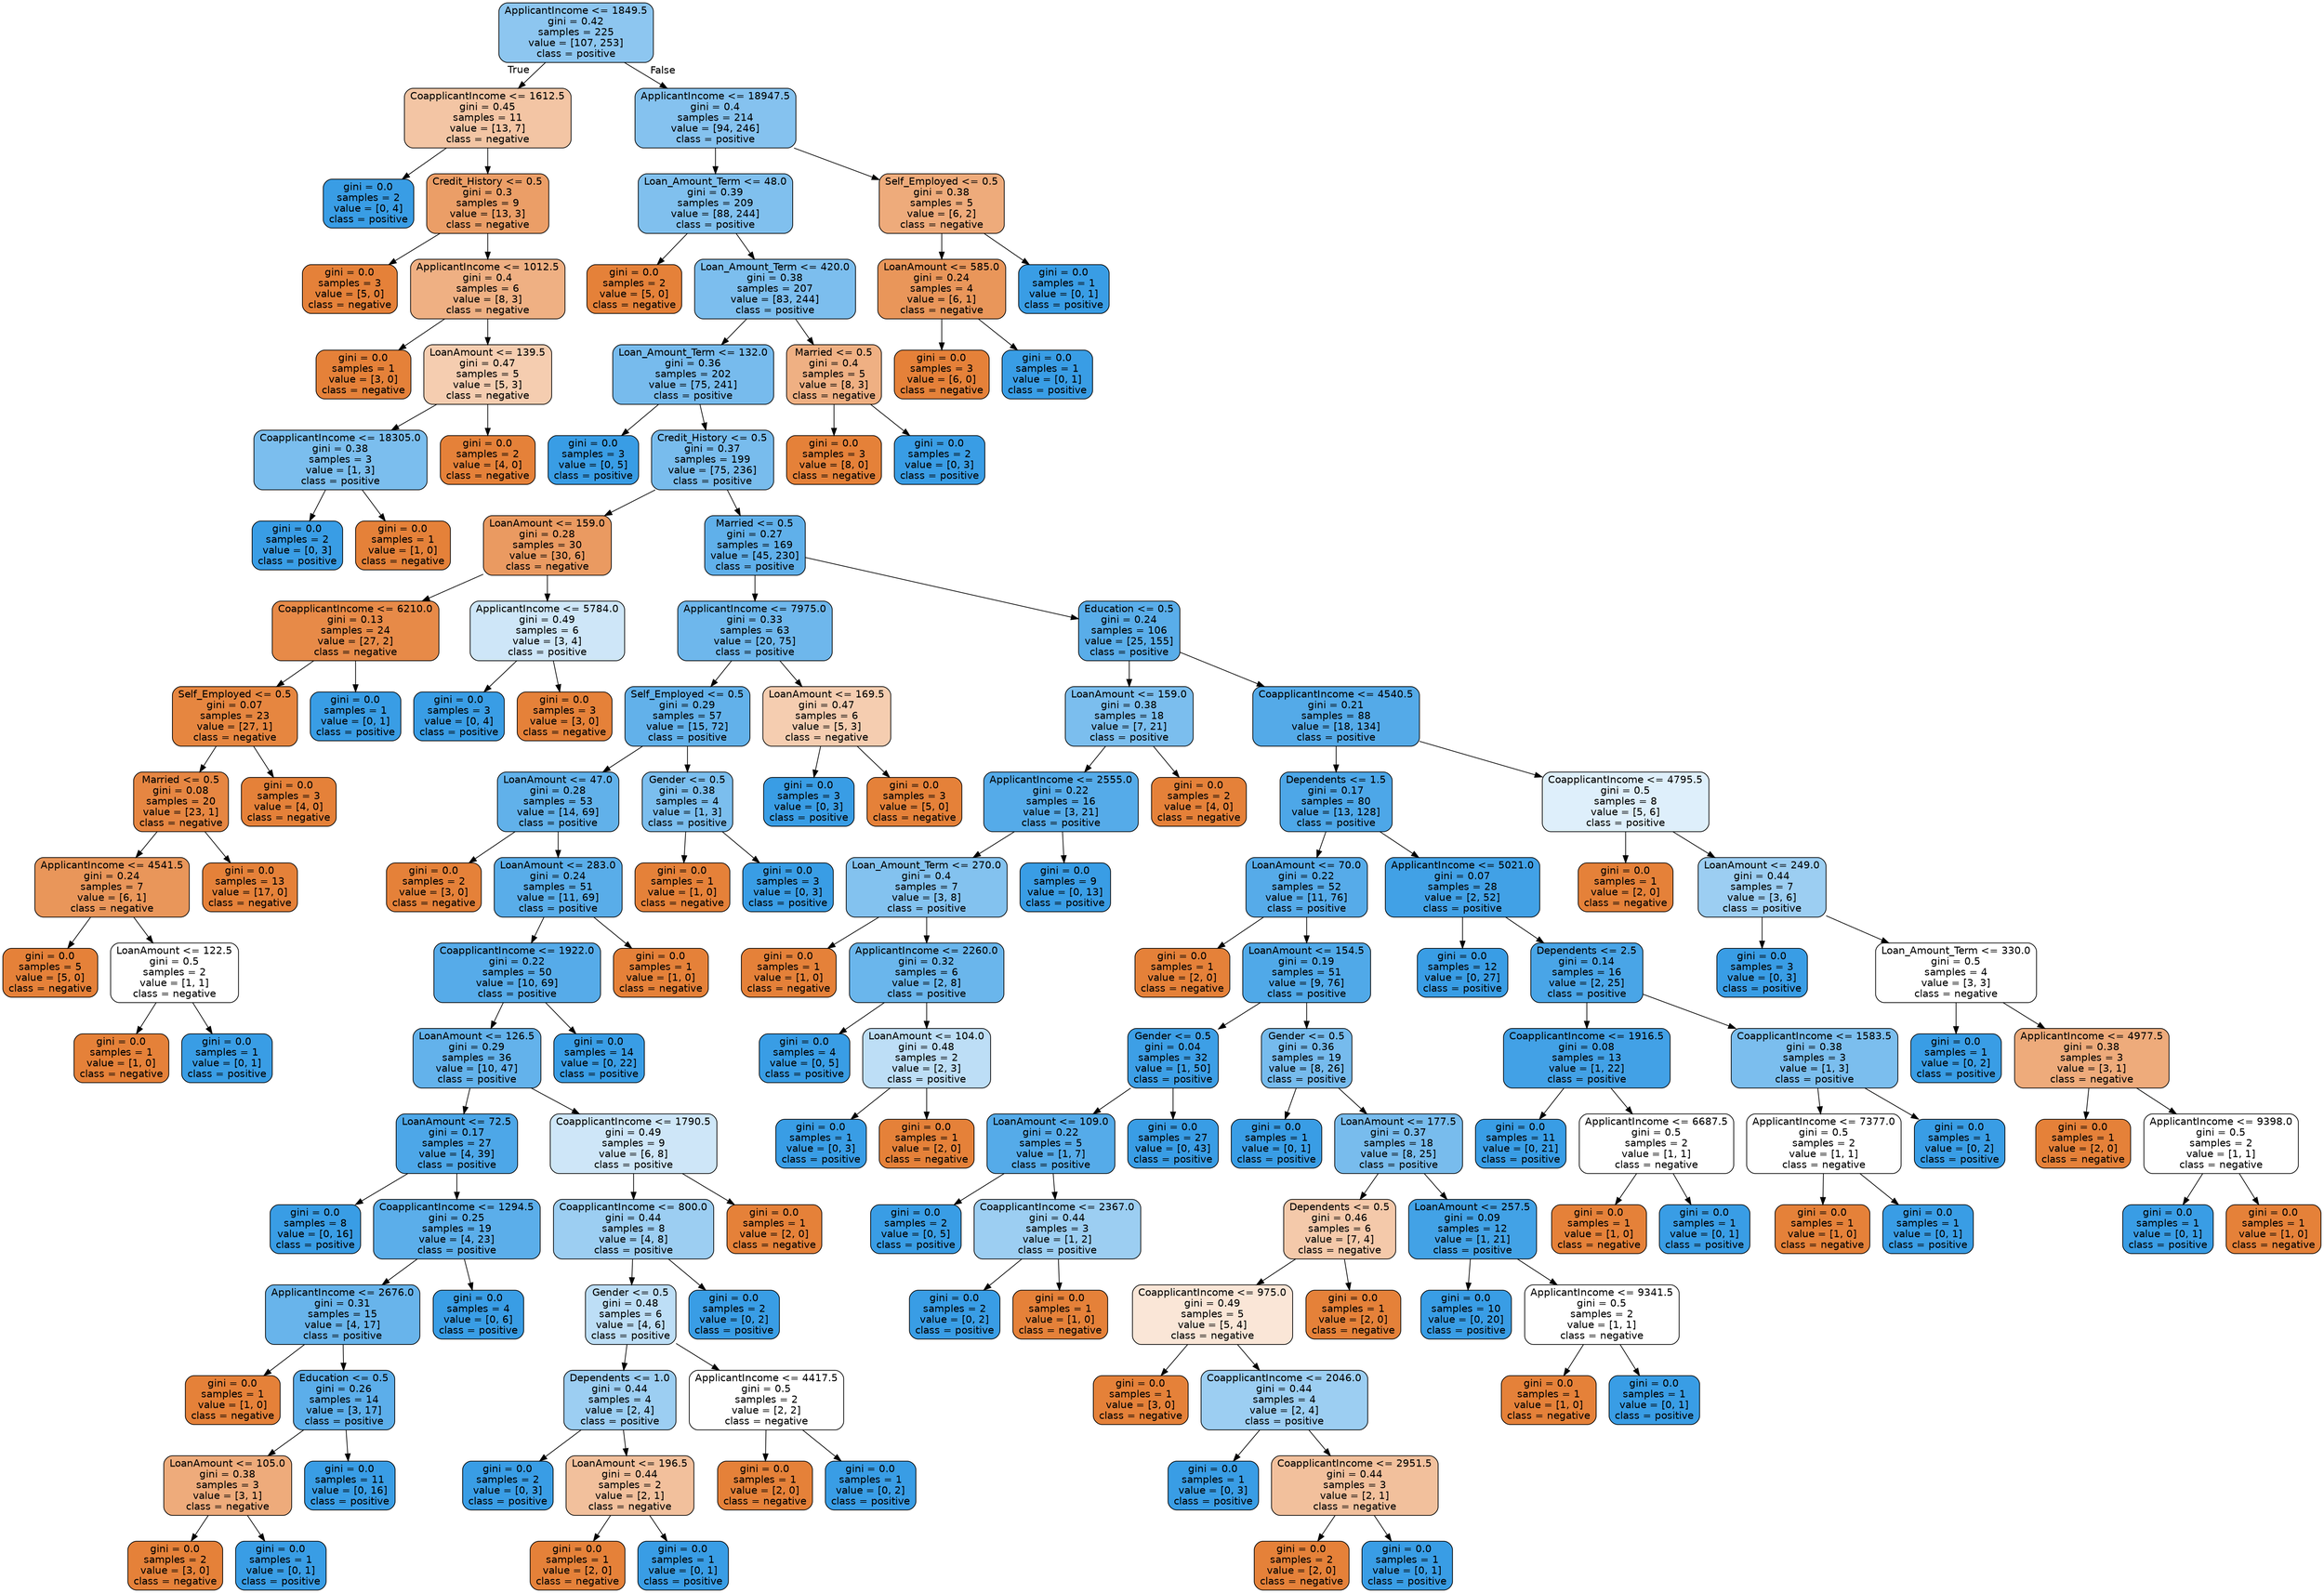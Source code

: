 digraph Tree {
node [shape=box, style="filled, rounded", color="black", fontname=helvetica] ;
edge [fontname=helvetica] ;
0 [label="ApplicantIncome <= 1849.5\ngini = 0.42\nsamples = 225\nvalue = [107, 253]\nclass = positive", fillcolor="#8dc6f0"] ;
1 [label="CoapplicantIncome <= 1612.5\ngini = 0.45\nsamples = 11\nvalue = [13, 7]\nclass = negative", fillcolor="#f3c5a4"] ;
0 -> 1 [labeldistance=2.5, labelangle=45, headlabel="True"] ;
2 [label="gini = 0.0\nsamples = 2\nvalue = [0, 4]\nclass = positive", fillcolor="#399de5"] ;
1 -> 2 ;
3 [label="Credit_History <= 0.5\ngini = 0.3\nsamples = 9\nvalue = [13, 3]\nclass = negative", fillcolor="#eb9e67"] ;
1 -> 3 ;
4 [label="gini = 0.0\nsamples = 3\nvalue = [5, 0]\nclass = negative", fillcolor="#e58139"] ;
3 -> 4 ;
5 [label="ApplicantIncome <= 1012.5\ngini = 0.4\nsamples = 6\nvalue = [8, 3]\nclass = negative", fillcolor="#efb083"] ;
3 -> 5 ;
6 [label="gini = 0.0\nsamples = 1\nvalue = [3, 0]\nclass = negative", fillcolor="#e58139"] ;
5 -> 6 ;
7 [label="LoanAmount <= 139.5\ngini = 0.47\nsamples = 5\nvalue = [5, 3]\nclass = negative", fillcolor="#f5cdb0"] ;
5 -> 7 ;
8 [label="CoapplicantIncome <= 18305.0\ngini = 0.38\nsamples = 3\nvalue = [1, 3]\nclass = positive", fillcolor="#7bbeee"] ;
7 -> 8 ;
9 [label="gini = 0.0\nsamples = 2\nvalue = [0, 3]\nclass = positive", fillcolor="#399de5"] ;
8 -> 9 ;
10 [label="gini = 0.0\nsamples = 1\nvalue = [1, 0]\nclass = negative", fillcolor="#e58139"] ;
8 -> 10 ;
11 [label="gini = 0.0\nsamples = 2\nvalue = [4, 0]\nclass = negative", fillcolor="#e58139"] ;
7 -> 11 ;
12 [label="ApplicantIncome <= 18947.5\ngini = 0.4\nsamples = 214\nvalue = [94, 246]\nclass = positive", fillcolor="#85c2ef"] ;
0 -> 12 [labeldistance=2.5, labelangle=-45, headlabel="False"] ;
13 [label="Loan_Amount_Term <= 48.0\ngini = 0.39\nsamples = 209\nvalue = [88, 244]\nclass = positive", fillcolor="#80c0ee"] ;
12 -> 13 ;
14 [label="gini = 0.0\nsamples = 2\nvalue = [5, 0]\nclass = negative", fillcolor="#e58139"] ;
13 -> 14 ;
15 [label="Loan_Amount_Term <= 420.0\ngini = 0.38\nsamples = 207\nvalue = [83, 244]\nclass = positive", fillcolor="#7cbeee"] ;
13 -> 15 ;
16 [label="Loan_Amount_Term <= 132.0\ngini = 0.36\nsamples = 202\nvalue = [75, 241]\nclass = positive", fillcolor="#77bbed"] ;
15 -> 16 ;
17 [label="gini = 0.0\nsamples = 3\nvalue = [0, 5]\nclass = positive", fillcolor="#399de5"] ;
16 -> 17 ;
18 [label="Credit_History <= 0.5\ngini = 0.37\nsamples = 199\nvalue = [75, 236]\nclass = positive", fillcolor="#78bced"] ;
16 -> 18 ;
19 [label="LoanAmount <= 159.0\ngini = 0.28\nsamples = 30\nvalue = [30, 6]\nclass = negative", fillcolor="#ea9a61"] ;
18 -> 19 ;
20 [label="CoapplicantIncome <= 6210.0\ngini = 0.13\nsamples = 24\nvalue = [27, 2]\nclass = negative", fillcolor="#e78a48"] ;
19 -> 20 ;
21 [label="Self_Employed <= 0.5\ngini = 0.07\nsamples = 23\nvalue = [27, 1]\nclass = negative", fillcolor="#e68640"] ;
20 -> 21 ;
22 [label="Married <= 0.5\ngini = 0.08\nsamples = 20\nvalue = [23, 1]\nclass = negative", fillcolor="#e68642"] ;
21 -> 22 ;
23 [label="ApplicantIncome <= 4541.5\ngini = 0.24\nsamples = 7\nvalue = [6, 1]\nclass = negative", fillcolor="#e9965a"] ;
22 -> 23 ;
24 [label="gini = 0.0\nsamples = 5\nvalue = [5, 0]\nclass = negative", fillcolor="#e58139"] ;
23 -> 24 ;
25 [label="LoanAmount <= 122.5\ngini = 0.5\nsamples = 2\nvalue = [1, 1]\nclass = negative", fillcolor="#ffffff"] ;
23 -> 25 ;
26 [label="gini = 0.0\nsamples = 1\nvalue = [1, 0]\nclass = negative", fillcolor="#e58139"] ;
25 -> 26 ;
27 [label="gini = 0.0\nsamples = 1\nvalue = [0, 1]\nclass = positive", fillcolor="#399de5"] ;
25 -> 27 ;
28 [label="gini = 0.0\nsamples = 13\nvalue = [17, 0]\nclass = negative", fillcolor="#e58139"] ;
22 -> 28 ;
29 [label="gini = 0.0\nsamples = 3\nvalue = [4, 0]\nclass = negative", fillcolor="#e58139"] ;
21 -> 29 ;
30 [label="gini = 0.0\nsamples = 1\nvalue = [0, 1]\nclass = positive", fillcolor="#399de5"] ;
20 -> 30 ;
31 [label="ApplicantIncome <= 5784.0\ngini = 0.49\nsamples = 6\nvalue = [3, 4]\nclass = positive", fillcolor="#cee6f8"] ;
19 -> 31 ;
32 [label="gini = 0.0\nsamples = 3\nvalue = [0, 4]\nclass = positive", fillcolor="#399de5"] ;
31 -> 32 ;
33 [label="gini = 0.0\nsamples = 3\nvalue = [3, 0]\nclass = negative", fillcolor="#e58139"] ;
31 -> 33 ;
34 [label="Married <= 0.5\ngini = 0.27\nsamples = 169\nvalue = [45, 230]\nclass = positive", fillcolor="#60b0ea"] ;
18 -> 34 ;
35 [label="ApplicantIncome <= 7975.0\ngini = 0.33\nsamples = 63\nvalue = [20, 75]\nclass = positive", fillcolor="#6eb7ec"] ;
34 -> 35 ;
36 [label="Self_Employed <= 0.5\ngini = 0.29\nsamples = 57\nvalue = [15, 72]\nclass = positive", fillcolor="#62b1ea"] ;
35 -> 36 ;
37 [label="LoanAmount <= 47.0\ngini = 0.28\nsamples = 53\nvalue = [14, 69]\nclass = positive", fillcolor="#61b1ea"] ;
36 -> 37 ;
38 [label="gini = 0.0\nsamples = 2\nvalue = [3, 0]\nclass = negative", fillcolor="#e58139"] ;
37 -> 38 ;
39 [label="LoanAmount <= 283.0\ngini = 0.24\nsamples = 51\nvalue = [11, 69]\nclass = positive", fillcolor="#59ade9"] ;
37 -> 39 ;
40 [label="CoapplicantIncome <= 1922.0\ngini = 0.22\nsamples = 50\nvalue = [10, 69]\nclass = positive", fillcolor="#56abe9"] ;
39 -> 40 ;
41 [label="LoanAmount <= 126.5\ngini = 0.29\nsamples = 36\nvalue = [10, 47]\nclass = positive", fillcolor="#63b2eb"] ;
40 -> 41 ;
42 [label="LoanAmount <= 72.5\ngini = 0.17\nsamples = 27\nvalue = [4, 39]\nclass = positive", fillcolor="#4da7e8"] ;
41 -> 42 ;
43 [label="gini = 0.0\nsamples = 8\nvalue = [0, 16]\nclass = positive", fillcolor="#399de5"] ;
42 -> 43 ;
44 [label="CoapplicantIncome <= 1294.5\ngini = 0.25\nsamples = 19\nvalue = [4, 23]\nclass = positive", fillcolor="#5baeea"] ;
42 -> 44 ;
45 [label="ApplicantIncome <= 2676.0\ngini = 0.31\nsamples = 15\nvalue = [4, 17]\nclass = positive", fillcolor="#68b4eb"] ;
44 -> 45 ;
46 [label="gini = 0.0\nsamples = 1\nvalue = [1, 0]\nclass = negative", fillcolor="#e58139"] ;
45 -> 46 ;
47 [label="Education <= 0.5\ngini = 0.26\nsamples = 14\nvalue = [3, 17]\nclass = positive", fillcolor="#5caeea"] ;
45 -> 47 ;
48 [label="LoanAmount <= 105.0\ngini = 0.38\nsamples = 3\nvalue = [3, 1]\nclass = negative", fillcolor="#eeab7b"] ;
47 -> 48 ;
49 [label="gini = 0.0\nsamples = 2\nvalue = [3, 0]\nclass = negative", fillcolor="#e58139"] ;
48 -> 49 ;
50 [label="gini = 0.0\nsamples = 1\nvalue = [0, 1]\nclass = positive", fillcolor="#399de5"] ;
48 -> 50 ;
51 [label="gini = 0.0\nsamples = 11\nvalue = [0, 16]\nclass = positive", fillcolor="#399de5"] ;
47 -> 51 ;
52 [label="gini = 0.0\nsamples = 4\nvalue = [0, 6]\nclass = positive", fillcolor="#399de5"] ;
44 -> 52 ;
53 [label="CoapplicantIncome <= 1790.5\ngini = 0.49\nsamples = 9\nvalue = [6, 8]\nclass = positive", fillcolor="#cee6f8"] ;
41 -> 53 ;
54 [label="CoapplicantIncome <= 800.0\ngini = 0.44\nsamples = 8\nvalue = [4, 8]\nclass = positive", fillcolor="#9ccef2"] ;
53 -> 54 ;
55 [label="Gender <= 0.5\ngini = 0.48\nsamples = 6\nvalue = [4, 6]\nclass = positive", fillcolor="#bddef6"] ;
54 -> 55 ;
56 [label="Dependents <= 1.0\ngini = 0.44\nsamples = 4\nvalue = [2, 4]\nclass = positive", fillcolor="#9ccef2"] ;
55 -> 56 ;
57 [label="gini = 0.0\nsamples = 2\nvalue = [0, 3]\nclass = positive", fillcolor="#399de5"] ;
56 -> 57 ;
58 [label="LoanAmount <= 196.5\ngini = 0.44\nsamples = 2\nvalue = [2, 1]\nclass = negative", fillcolor="#f2c09c"] ;
56 -> 58 ;
59 [label="gini = 0.0\nsamples = 1\nvalue = [2, 0]\nclass = negative", fillcolor="#e58139"] ;
58 -> 59 ;
60 [label="gini = 0.0\nsamples = 1\nvalue = [0, 1]\nclass = positive", fillcolor="#399de5"] ;
58 -> 60 ;
61 [label="ApplicantIncome <= 4417.5\ngini = 0.5\nsamples = 2\nvalue = [2, 2]\nclass = negative", fillcolor="#ffffff"] ;
55 -> 61 ;
62 [label="gini = 0.0\nsamples = 1\nvalue = [2, 0]\nclass = negative", fillcolor="#e58139"] ;
61 -> 62 ;
63 [label="gini = 0.0\nsamples = 1\nvalue = [0, 2]\nclass = positive", fillcolor="#399de5"] ;
61 -> 63 ;
64 [label="gini = 0.0\nsamples = 2\nvalue = [0, 2]\nclass = positive", fillcolor="#399de5"] ;
54 -> 64 ;
65 [label="gini = 0.0\nsamples = 1\nvalue = [2, 0]\nclass = negative", fillcolor="#e58139"] ;
53 -> 65 ;
66 [label="gini = 0.0\nsamples = 14\nvalue = [0, 22]\nclass = positive", fillcolor="#399de5"] ;
40 -> 66 ;
67 [label="gini = 0.0\nsamples = 1\nvalue = [1, 0]\nclass = negative", fillcolor="#e58139"] ;
39 -> 67 ;
68 [label="Gender <= 0.5\ngini = 0.38\nsamples = 4\nvalue = [1, 3]\nclass = positive", fillcolor="#7bbeee"] ;
36 -> 68 ;
69 [label="gini = 0.0\nsamples = 1\nvalue = [1, 0]\nclass = negative", fillcolor="#e58139"] ;
68 -> 69 ;
70 [label="gini = 0.0\nsamples = 3\nvalue = [0, 3]\nclass = positive", fillcolor="#399de5"] ;
68 -> 70 ;
71 [label="LoanAmount <= 169.5\ngini = 0.47\nsamples = 6\nvalue = [5, 3]\nclass = negative", fillcolor="#f5cdb0"] ;
35 -> 71 ;
72 [label="gini = 0.0\nsamples = 3\nvalue = [0, 3]\nclass = positive", fillcolor="#399de5"] ;
71 -> 72 ;
73 [label="gini = 0.0\nsamples = 3\nvalue = [5, 0]\nclass = negative", fillcolor="#e58139"] ;
71 -> 73 ;
74 [label="Education <= 0.5\ngini = 0.24\nsamples = 106\nvalue = [25, 155]\nclass = positive", fillcolor="#59ade9"] ;
34 -> 74 ;
75 [label="LoanAmount <= 159.0\ngini = 0.38\nsamples = 18\nvalue = [7, 21]\nclass = positive", fillcolor="#7bbeee"] ;
74 -> 75 ;
76 [label="ApplicantIncome <= 2555.0\ngini = 0.22\nsamples = 16\nvalue = [3, 21]\nclass = positive", fillcolor="#55abe9"] ;
75 -> 76 ;
77 [label="Loan_Amount_Term <= 270.0\ngini = 0.4\nsamples = 7\nvalue = [3, 8]\nclass = positive", fillcolor="#83c2ef"] ;
76 -> 77 ;
78 [label="gini = 0.0\nsamples = 1\nvalue = [1, 0]\nclass = negative", fillcolor="#e58139"] ;
77 -> 78 ;
79 [label="ApplicantIncome <= 2260.0\ngini = 0.32\nsamples = 6\nvalue = [2, 8]\nclass = positive", fillcolor="#6ab6ec"] ;
77 -> 79 ;
80 [label="gini = 0.0\nsamples = 4\nvalue = [0, 5]\nclass = positive", fillcolor="#399de5"] ;
79 -> 80 ;
81 [label="LoanAmount <= 104.0\ngini = 0.48\nsamples = 2\nvalue = [2, 3]\nclass = positive", fillcolor="#bddef6"] ;
79 -> 81 ;
82 [label="gini = 0.0\nsamples = 1\nvalue = [0, 3]\nclass = positive", fillcolor="#399de5"] ;
81 -> 82 ;
83 [label="gini = 0.0\nsamples = 1\nvalue = [2, 0]\nclass = negative", fillcolor="#e58139"] ;
81 -> 83 ;
84 [label="gini = 0.0\nsamples = 9\nvalue = [0, 13]\nclass = positive", fillcolor="#399de5"] ;
76 -> 84 ;
85 [label="gini = 0.0\nsamples = 2\nvalue = [4, 0]\nclass = negative", fillcolor="#e58139"] ;
75 -> 85 ;
86 [label="CoapplicantIncome <= 4540.5\ngini = 0.21\nsamples = 88\nvalue = [18, 134]\nclass = positive", fillcolor="#54aae8"] ;
74 -> 86 ;
87 [label="Dependents <= 1.5\ngini = 0.17\nsamples = 80\nvalue = [13, 128]\nclass = positive", fillcolor="#4da7e8"] ;
86 -> 87 ;
88 [label="LoanAmount <= 70.0\ngini = 0.22\nsamples = 52\nvalue = [11, 76]\nclass = positive", fillcolor="#56abe9"] ;
87 -> 88 ;
89 [label="gini = 0.0\nsamples = 1\nvalue = [2, 0]\nclass = negative", fillcolor="#e58139"] ;
88 -> 89 ;
90 [label="LoanAmount <= 154.5\ngini = 0.19\nsamples = 51\nvalue = [9, 76]\nclass = positive", fillcolor="#50a9e8"] ;
88 -> 90 ;
91 [label="Gender <= 0.5\ngini = 0.04\nsamples = 32\nvalue = [1, 50]\nclass = positive", fillcolor="#3d9fe6"] ;
90 -> 91 ;
92 [label="LoanAmount <= 109.0\ngini = 0.22\nsamples = 5\nvalue = [1, 7]\nclass = positive", fillcolor="#55abe9"] ;
91 -> 92 ;
93 [label="gini = 0.0\nsamples = 2\nvalue = [0, 5]\nclass = positive", fillcolor="#399de5"] ;
92 -> 93 ;
94 [label="CoapplicantIncome <= 2367.0\ngini = 0.44\nsamples = 3\nvalue = [1, 2]\nclass = positive", fillcolor="#9ccef2"] ;
92 -> 94 ;
95 [label="gini = 0.0\nsamples = 2\nvalue = [0, 2]\nclass = positive", fillcolor="#399de5"] ;
94 -> 95 ;
96 [label="gini = 0.0\nsamples = 1\nvalue = [1, 0]\nclass = negative", fillcolor="#e58139"] ;
94 -> 96 ;
97 [label="gini = 0.0\nsamples = 27\nvalue = [0, 43]\nclass = positive", fillcolor="#399de5"] ;
91 -> 97 ;
98 [label="Gender <= 0.5\ngini = 0.36\nsamples = 19\nvalue = [8, 26]\nclass = positive", fillcolor="#76bbed"] ;
90 -> 98 ;
99 [label="gini = 0.0\nsamples = 1\nvalue = [0, 1]\nclass = positive", fillcolor="#399de5"] ;
98 -> 99 ;
100 [label="LoanAmount <= 177.5\ngini = 0.37\nsamples = 18\nvalue = [8, 25]\nclass = positive", fillcolor="#78bced"] ;
98 -> 100 ;
101 [label="Dependents <= 0.5\ngini = 0.46\nsamples = 6\nvalue = [7, 4]\nclass = negative", fillcolor="#f4c9aa"] ;
100 -> 101 ;
102 [label="CoapplicantIncome <= 975.0\ngini = 0.49\nsamples = 5\nvalue = [5, 4]\nclass = negative", fillcolor="#fae6d7"] ;
101 -> 102 ;
103 [label="gini = 0.0\nsamples = 1\nvalue = [3, 0]\nclass = negative", fillcolor="#e58139"] ;
102 -> 103 ;
104 [label="CoapplicantIncome <= 2046.0\ngini = 0.44\nsamples = 4\nvalue = [2, 4]\nclass = positive", fillcolor="#9ccef2"] ;
102 -> 104 ;
105 [label="gini = 0.0\nsamples = 1\nvalue = [0, 3]\nclass = positive", fillcolor="#399de5"] ;
104 -> 105 ;
106 [label="CoapplicantIncome <= 2951.5\ngini = 0.44\nsamples = 3\nvalue = [2, 1]\nclass = negative", fillcolor="#f2c09c"] ;
104 -> 106 ;
107 [label="gini = 0.0\nsamples = 2\nvalue = [2, 0]\nclass = negative", fillcolor="#e58139"] ;
106 -> 107 ;
108 [label="gini = 0.0\nsamples = 1\nvalue = [0, 1]\nclass = positive", fillcolor="#399de5"] ;
106 -> 108 ;
109 [label="gini = 0.0\nsamples = 1\nvalue = [2, 0]\nclass = negative", fillcolor="#e58139"] ;
101 -> 109 ;
110 [label="LoanAmount <= 257.5\ngini = 0.09\nsamples = 12\nvalue = [1, 21]\nclass = positive", fillcolor="#42a2e6"] ;
100 -> 110 ;
111 [label="gini = 0.0\nsamples = 10\nvalue = [0, 20]\nclass = positive", fillcolor="#399de5"] ;
110 -> 111 ;
112 [label="ApplicantIncome <= 9341.5\ngini = 0.5\nsamples = 2\nvalue = [1, 1]\nclass = negative", fillcolor="#ffffff"] ;
110 -> 112 ;
113 [label="gini = 0.0\nsamples = 1\nvalue = [1, 0]\nclass = negative", fillcolor="#e58139"] ;
112 -> 113 ;
114 [label="gini = 0.0\nsamples = 1\nvalue = [0, 1]\nclass = positive", fillcolor="#399de5"] ;
112 -> 114 ;
115 [label="ApplicantIncome <= 5021.0\ngini = 0.07\nsamples = 28\nvalue = [2, 52]\nclass = positive", fillcolor="#41a1e6"] ;
87 -> 115 ;
116 [label="gini = 0.0\nsamples = 12\nvalue = [0, 27]\nclass = positive", fillcolor="#399de5"] ;
115 -> 116 ;
117 [label="Dependents <= 2.5\ngini = 0.14\nsamples = 16\nvalue = [2, 25]\nclass = positive", fillcolor="#49a5e7"] ;
115 -> 117 ;
118 [label="CoapplicantIncome <= 1916.5\ngini = 0.08\nsamples = 13\nvalue = [1, 22]\nclass = positive", fillcolor="#42a1e6"] ;
117 -> 118 ;
119 [label="gini = 0.0\nsamples = 11\nvalue = [0, 21]\nclass = positive", fillcolor="#399de5"] ;
118 -> 119 ;
120 [label="ApplicantIncome <= 6687.5\ngini = 0.5\nsamples = 2\nvalue = [1, 1]\nclass = negative", fillcolor="#ffffff"] ;
118 -> 120 ;
121 [label="gini = 0.0\nsamples = 1\nvalue = [1, 0]\nclass = negative", fillcolor="#e58139"] ;
120 -> 121 ;
122 [label="gini = 0.0\nsamples = 1\nvalue = [0, 1]\nclass = positive", fillcolor="#399de5"] ;
120 -> 122 ;
123 [label="CoapplicantIncome <= 1583.5\ngini = 0.38\nsamples = 3\nvalue = [1, 3]\nclass = positive", fillcolor="#7bbeee"] ;
117 -> 123 ;
124 [label="ApplicantIncome <= 7377.0\ngini = 0.5\nsamples = 2\nvalue = [1, 1]\nclass = negative", fillcolor="#ffffff"] ;
123 -> 124 ;
125 [label="gini = 0.0\nsamples = 1\nvalue = [1, 0]\nclass = negative", fillcolor="#e58139"] ;
124 -> 125 ;
126 [label="gini = 0.0\nsamples = 1\nvalue = [0, 1]\nclass = positive", fillcolor="#399de5"] ;
124 -> 126 ;
127 [label="gini = 0.0\nsamples = 1\nvalue = [0, 2]\nclass = positive", fillcolor="#399de5"] ;
123 -> 127 ;
128 [label="CoapplicantIncome <= 4795.5\ngini = 0.5\nsamples = 8\nvalue = [5, 6]\nclass = positive", fillcolor="#deeffb"] ;
86 -> 128 ;
129 [label="gini = 0.0\nsamples = 1\nvalue = [2, 0]\nclass = negative", fillcolor="#e58139"] ;
128 -> 129 ;
130 [label="LoanAmount <= 249.0\ngini = 0.44\nsamples = 7\nvalue = [3, 6]\nclass = positive", fillcolor="#9ccef2"] ;
128 -> 130 ;
131 [label="gini = 0.0\nsamples = 3\nvalue = [0, 3]\nclass = positive", fillcolor="#399de5"] ;
130 -> 131 ;
132 [label="Loan_Amount_Term <= 330.0\ngini = 0.5\nsamples = 4\nvalue = [3, 3]\nclass = negative", fillcolor="#ffffff"] ;
130 -> 132 ;
133 [label="gini = 0.0\nsamples = 1\nvalue = [0, 2]\nclass = positive", fillcolor="#399de5"] ;
132 -> 133 ;
134 [label="ApplicantIncome <= 4977.5\ngini = 0.38\nsamples = 3\nvalue = [3, 1]\nclass = negative", fillcolor="#eeab7b"] ;
132 -> 134 ;
135 [label="gini = 0.0\nsamples = 1\nvalue = [2, 0]\nclass = negative", fillcolor="#e58139"] ;
134 -> 135 ;
136 [label="ApplicantIncome <= 9398.0\ngini = 0.5\nsamples = 2\nvalue = [1, 1]\nclass = negative", fillcolor="#ffffff"] ;
134 -> 136 ;
137 [label="gini = 0.0\nsamples = 1\nvalue = [0, 1]\nclass = positive", fillcolor="#399de5"] ;
136 -> 137 ;
138 [label="gini = 0.0\nsamples = 1\nvalue = [1, 0]\nclass = negative", fillcolor="#e58139"] ;
136 -> 138 ;
139 [label="Married <= 0.5\ngini = 0.4\nsamples = 5\nvalue = [8, 3]\nclass = negative", fillcolor="#efb083"] ;
15 -> 139 ;
140 [label="gini = 0.0\nsamples = 3\nvalue = [8, 0]\nclass = negative", fillcolor="#e58139"] ;
139 -> 140 ;
141 [label="gini = 0.0\nsamples = 2\nvalue = [0, 3]\nclass = positive", fillcolor="#399de5"] ;
139 -> 141 ;
142 [label="Self_Employed <= 0.5\ngini = 0.38\nsamples = 5\nvalue = [6, 2]\nclass = negative", fillcolor="#eeab7b"] ;
12 -> 142 ;
143 [label="LoanAmount <= 585.0\ngini = 0.24\nsamples = 4\nvalue = [6, 1]\nclass = negative", fillcolor="#e9965a"] ;
142 -> 143 ;
144 [label="gini = 0.0\nsamples = 3\nvalue = [6, 0]\nclass = negative", fillcolor="#e58139"] ;
143 -> 144 ;
145 [label="gini = 0.0\nsamples = 1\nvalue = [0, 1]\nclass = positive", fillcolor="#399de5"] ;
143 -> 145 ;
146 [label="gini = 0.0\nsamples = 1\nvalue = [0, 1]\nclass = positive", fillcolor="#399de5"] ;
142 -> 146 ;
}